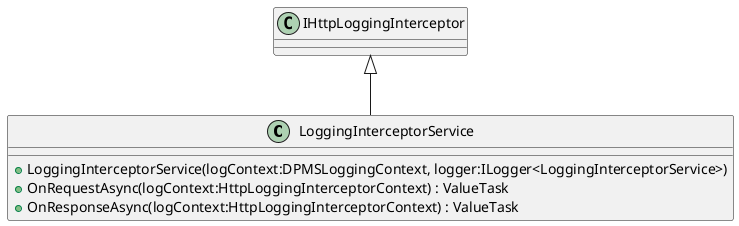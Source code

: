 @startuml
class LoggingInterceptorService {
    + LoggingInterceptorService(logContext:DPMSLoggingContext, logger:ILogger<LoggingInterceptorService>)
    + OnRequestAsync(logContext:HttpLoggingInterceptorContext) : ValueTask
    + OnResponseAsync(logContext:HttpLoggingInterceptorContext) : ValueTask
}
IHttpLoggingInterceptor <|-- LoggingInterceptorService
@enduml
